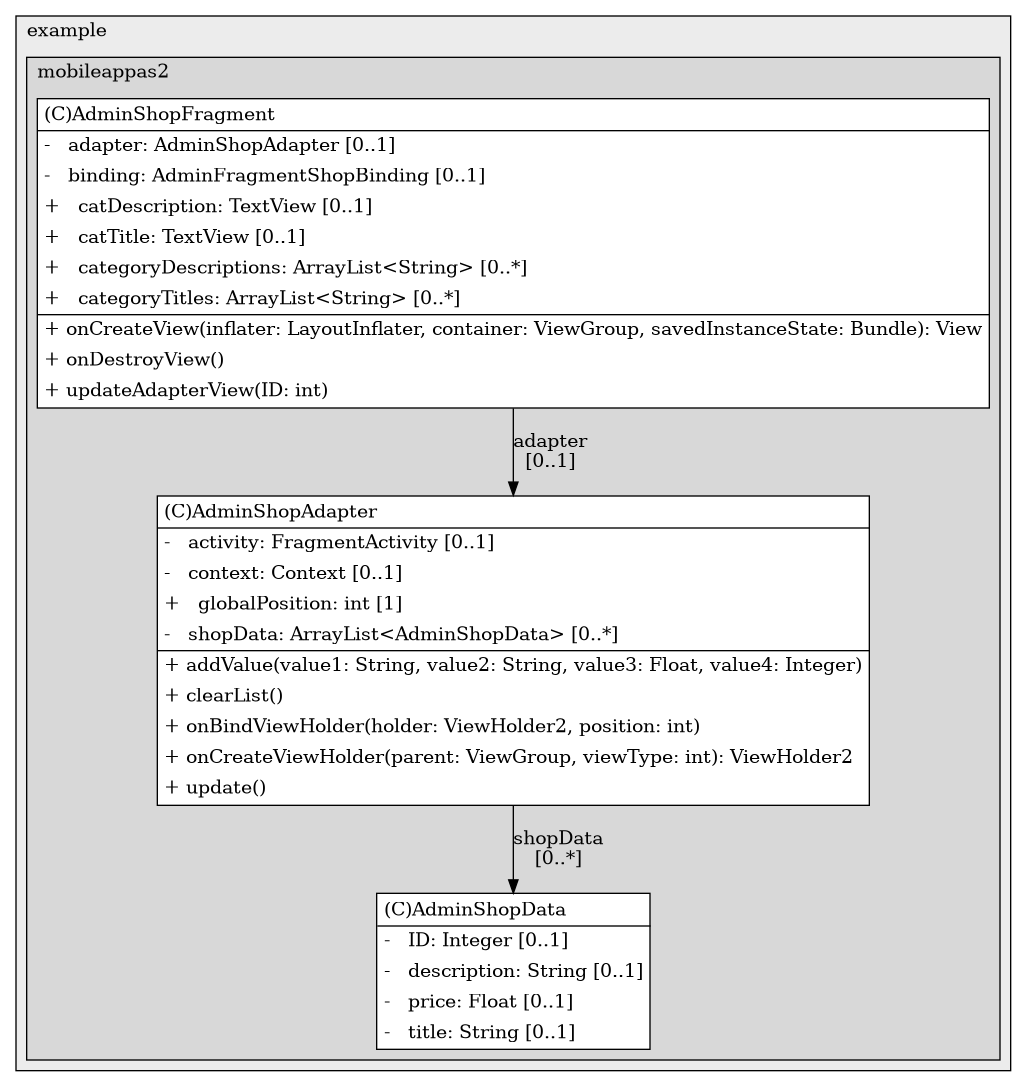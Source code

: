 @startuml

/' diagram meta data start
config=StructureConfiguration;
{
  "projectClassification": {
    "searchMode": "OpenProject", // OpenProject, AllProjects
    "includedProjects": "",
    "pathEndKeywords": "*.impl",
    "isClientPath": "",
    "isClientName": "",
    "isTestPath": "",
    "isTestName": "",
    "isMappingPath": "",
    "isMappingName": "",
    "isDataAccessPath": "",
    "isDataAccessName": "",
    "isDataStructurePath": "",
    "isDataStructureName": "",
    "isInterfaceStructuresPath": "",
    "isInterfaceStructuresName": "",
    "isEntryPointPath": "",
    "isEntryPointName": "",
    "treatFinalFieldsAsMandatory": false
  },
  "graphRestriction": {
    "classPackageExcludeFilter": "",
    "classPackageIncludeFilter": "",
    "classNameExcludeFilter": "",
    "classNameIncludeFilter": "",
    "methodNameExcludeFilter": "",
    "methodNameIncludeFilter": "",
    "removeByInheritance": "", // inheritance/annotation based filtering is done in a second step
    "removeByAnnotation": "",
    "removeByClassPackage": "", // cleanup the graph after inheritance/annotation based filtering is done
    "removeByClassName": "",
    "cutMappings": false,
    "cutEnum": true,
    "cutTests": true,
    "cutClient": true,
    "cutDataAccess": false,
    "cutInterfaceStructures": false,
    "cutDataStructures": false,
    "cutGetterAndSetter": true,
    "cutConstructors": true
  },
  "graphTraversal": {
    "forwardDepth": 6,
    "backwardDepth": 6,
    "classPackageExcludeFilter": "",
    "classPackageIncludeFilter": "",
    "classNameExcludeFilter": "",
    "classNameIncludeFilter": "",
    "methodNameExcludeFilter": "",
    "methodNameIncludeFilter": "",
    "hideMappings": false,
    "hideDataStructures": false,
    "hidePrivateMethods": true,
    "hideInterfaceCalls": true, // indirection: implementation -> interface (is hidden) -> implementation
    "onlyShowApplicationEntryPoints": false, // root node is included
    "useMethodCallsForStructureDiagram": "ForwardOnly" // ForwardOnly, BothDirections, No
  },
  "details": {
    "aggregation": "GroupByClass", // ByClass, GroupByClass, None
    "showClassGenericTypes": true,
    "showMethods": true,
    "showMethodParameterNames": true,
    "showMethodParameterTypes": true,
    "showMethodReturnType": true,
    "showPackageLevels": 2,
    "showDetailedClassStructure": true
  },
  "rootClass": "com.example.mobileappas2.admin_ui.shop.AdminShopAdapter",
  "extensionCallbackMethod": "" // qualified.class.name#methodName - signature: public static String method(String)
}
diagram meta data end '/



digraph g {
    rankdir="TB"
    splines=polyline
    

'nodes 
subgraph cluster_1322970774 { 
   	label=example
	labeljust=l
	fillcolor="#ececec"
	style=filled
   
   subgraph cluster_1233910363 { 
   	label=mobileappas2
	labeljust=l
	fillcolor="#d8d8d8"
	style=filled
   
   AdminShopAdapter1694934052[
	label=<<TABLE BORDER="1" CELLBORDER="0" CELLPADDING="4" CELLSPACING="0">
<TR><TD ALIGN="LEFT" >(C)AdminShopAdapter</TD></TR>
<HR/>
<TR><TD ALIGN="LEFT" >-   activity: FragmentActivity [0..1]</TD></TR>
<TR><TD ALIGN="LEFT" >-   context: Context [0..1]</TD></TR>
<TR><TD ALIGN="LEFT" >+   globalPosition: int [1]</TD></TR>
<TR><TD ALIGN="LEFT" >-   shopData: ArrayList&lt;AdminShopData&gt; [0..*]</TD></TR>
<HR/>
<TR><TD ALIGN="LEFT" >+ addValue(value1: String, value2: String, value3: Float, value4: Integer)</TD></TR>
<TR><TD ALIGN="LEFT" >+ clearList()</TD></TR>
<TR><TD ALIGN="LEFT" >+ onBindViewHolder(holder: ViewHolder2, position: int)</TD></TR>
<TR><TD ALIGN="LEFT" >+ onCreateViewHolder(parent: ViewGroup, viewType: int): ViewHolder2</TD></TR>
<TR><TD ALIGN="LEFT" >+ update()</TD></TR>
</TABLE>>
	style=filled
	margin=0
	shape=plaintext
	fillcolor="#FFFFFF"
];

AdminShopData1694934052[
	label=<<TABLE BORDER="1" CELLBORDER="0" CELLPADDING="4" CELLSPACING="0">
<TR><TD ALIGN="LEFT" >(C)AdminShopData</TD></TR>
<HR/>
<TR><TD ALIGN="LEFT" >-   ID: Integer [0..1]</TD></TR>
<TR><TD ALIGN="LEFT" >-   description: String [0..1]</TD></TR>
<TR><TD ALIGN="LEFT" >-   price: Float [0..1]</TD></TR>
<TR><TD ALIGN="LEFT" >-   title: String [0..1]</TD></TR>
</TABLE>>
	style=filled
	margin=0
	shape=plaintext
	fillcolor="#FFFFFF"
];

AdminShopFragment1694934052[
	label=<<TABLE BORDER="1" CELLBORDER="0" CELLPADDING="4" CELLSPACING="0">
<TR><TD ALIGN="LEFT" >(C)AdminShopFragment</TD></TR>
<HR/>
<TR><TD ALIGN="LEFT" >-   adapter: AdminShopAdapter [0..1]</TD></TR>
<TR><TD ALIGN="LEFT" >-   binding: AdminFragmentShopBinding [0..1]</TD></TR>
<TR><TD ALIGN="LEFT" >+   catDescription: TextView [0..1]</TD></TR>
<TR><TD ALIGN="LEFT" >+   catTitle: TextView [0..1]</TD></TR>
<TR><TD ALIGN="LEFT" >+   categoryDescriptions: ArrayList&lt;String&gt; [0..*]</TD></TR>
<TR><TD ALIGN="LEFT" >+   categoryTitles: ArrayList&lt;String&gt; [0..*]</TD></TR>
<HR/>
<TR><TD ALIGN="LEFT" >+ onCreateView(inflater: LayoutInflater, container: ViewGroup, savedInstanceState: Bundle): View</TD></TR>
<TR><TD ALIGN="LEFT" >+ onDestroyView()</TD></TR>
<TR><TD ALIGN="LEFT" >+ updateAdapterView(ID: int)</TD></TR>
</TABLE>>
	style=filled
	margin=0
	shape=plaintext
	fillcolor="#FFFFFF"
];
} 
} 

'edges    
AdminShopAdapter1694934052 -> AdminShopData1694934052[label="shopData
[0..*]"];
AdminShopFragment1694934052 -> AdminShopAdapter1694934052[label="adapter
[0..1]"];
    
}
@enduml